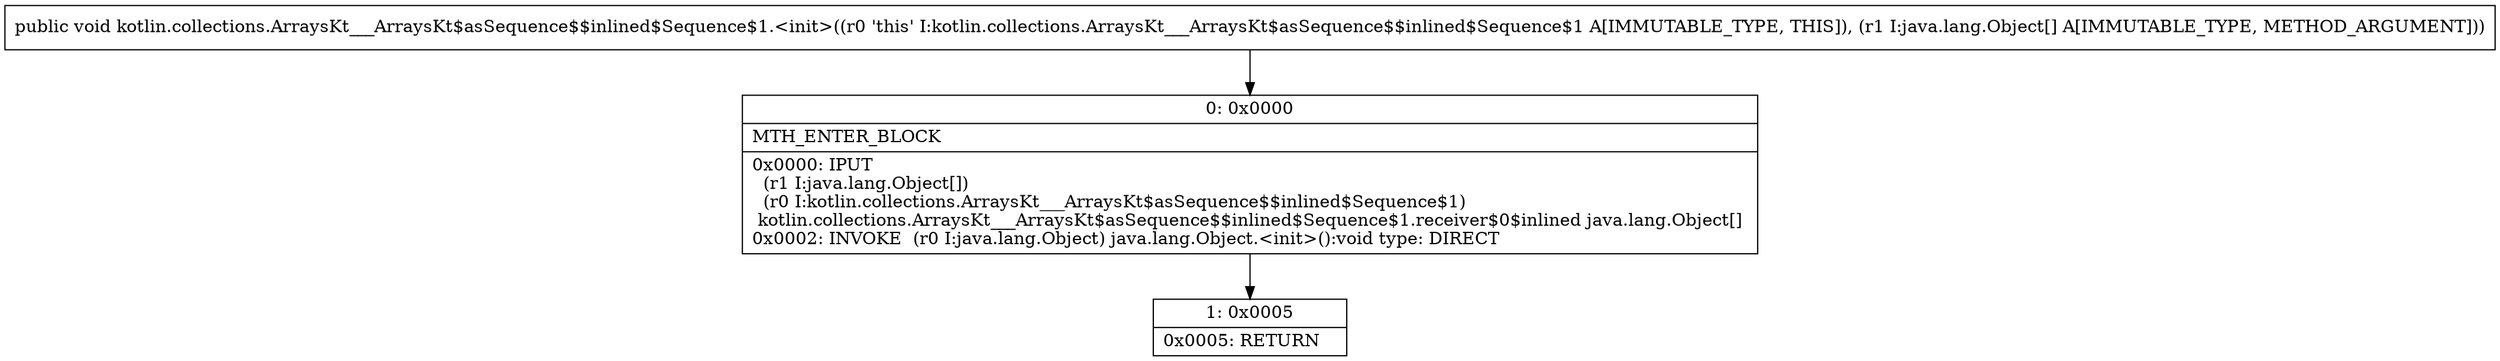 digraph "CFG forkotlin.collections.ArraysKt___ArraysKt$asSequence$$inlined$Sequence$1.\<init\>([Ljava\/lang\/Object;)V" {
Node_0 [shape=record,label="{0\:\ 0x0000|MTH_ENTER_BLOCK\l|0x0000: IPUT  \l  (r1 I:java.lang.Object[])\l  (r0 I:kotlin.collections.ArraysKt___ArraysKt$asSequence$$inlined$Sequence$1)\l kotlin.collections.ArraysKt___ArraysKt$asSequence$$inlined$Sequence$1.receiver$0$inlined java.lang.Object[] \l0x0002: INVOKE  (r0 I:java.lang.Object) java.lang.Object.\<init\>():void type: DIRECT \l}"];
Node_1 [shape=record,label="{1\:\ 0x0005|0x0005: RETURN   \l}"];
MethodNode[shape=record,label="{public void kotlin.collections.ArraysKt___ArraysKt$asSequence$$inlined$Sequence$1.\<init\>((r0 'this' I:kotlin.collections.ArraysKt___ArraysKt$asSequence$$inlined$Sequence$1 A[IMMUTABLE_TYPE, THIS]), (r1 I:java.lang.Object[] A[IMMUTABLE_TYPE, METHOD_ARGUMENT])) }"];
MethodNode -> Node_0;
Node_0 -> Node_1;
}

